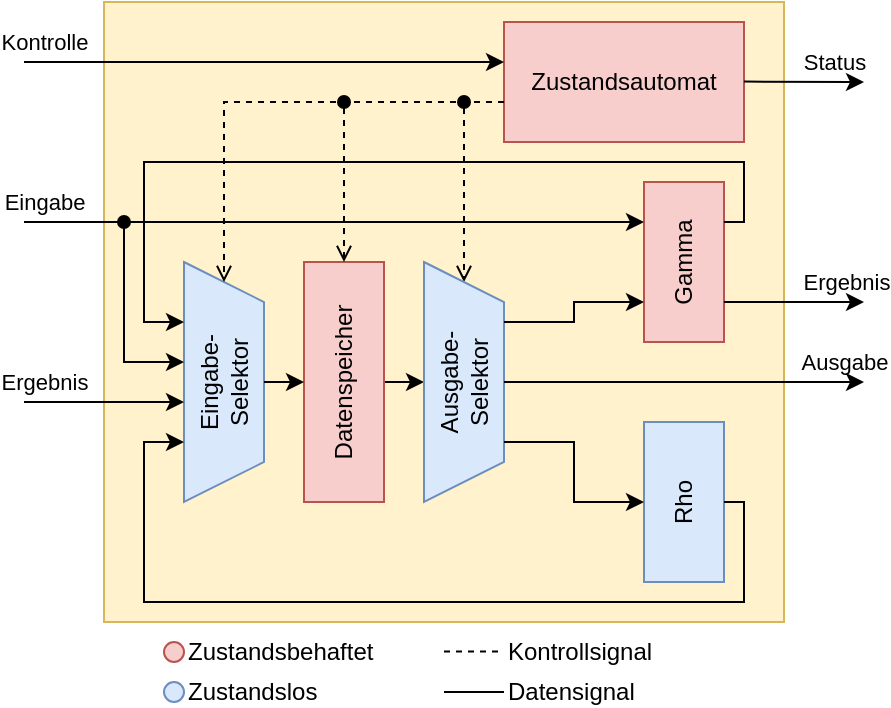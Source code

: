 <mxfile version="21.7.4" type="device">
  <diagram name="Page-1" id="16e2658f-23c8-b752-8be9-c03fbebb8bbe">
    <mxGraphModel dx="1161" dy="664" grid="1" gridSize="10" guides="1" tooltips="1" connect="1" arrows="1" fold="1" page="1" pageScale="1" pageWidth="1100" pageHeight="850" background="none" math="0" shadow="0">
      <root>
        <mxCell id="0" />
        <mxCell id="1" parent="0" />
        <mxCell id="vBubRpKqPmv8FWI-1EZi-72" value="" style="rounded=0;whiteSpace=wrap;html=1;fillColor=#fff2cc;strokeColor=#d6b656;" parent="1" vertex="1">
          <mxGeometry x="250" y="120" width="340" height="310" as="geometry" />
        </mxCell>
        <mxCell id="vBubRpKqPmv8FWI-1EZi-27" value="" style="endArrow=classic;html=1;rounded=0;" parent="1" source="vBubRpKqPmv8FWI-1EZi-22" target="vBubRpKqPmv8FWI-1EZi-24" edge="1">
          <mxGeometry width="50" height="50" relative="1" as="geometry">
            <mxPoint x="230" y="350" as="sourcePoint" />
            <mxPoint x="280" y="300" as="targetPoint" />
          </mxGeometry>
        </mxCell>
        <mxCell id="vBubRpKqPmv8FWI-1EZi-29" value="" style="endArrow=open;html=1;rounded=0;dashed=1;endFill=0;startArrow=oval;startFill=1;" parent="1" target="vBubRpKqPmv8FWI-1EZi-24" edge="1">
          <mxGeometry width="50" height="50" relative="1" as="geometry">
            <mxPoint x="430" y="170" as="sourcePoint" />
            <mxPoint x="290" y="190" as="targetPoint" />
            <Array as="points">
              <mxPoint x="430" y="220" />
            </Array>
          </mxGeometry>
        </mxCell>
        <mxCell id="vBubRpKqPmv8FWI-1EZi-37" value="" style="group" parent="1" vertex="1" connectable="0">
          <mxGeometry x="350" y="250" width="40" height="120" as="geometry" />
        </mxCell>
        <mxCell id="vBubRpKqPmv8FWI-1EZi-22" value="" style="rounded=0;whiteSpace=wrap;html=1;fillColor=#f8cecc;strokeColor=#b85450;" parent="vBubRpKqPmv8FWI-1EZi-37" vertex="1">
          <mxGeometry width="40" height="120" as="geometry" />
        </mxCell>
        <mxCell id="vBubRpKqPmv8FWI-1EZi-23" value="&lt;div&gt;Datenspeicher&lt;/div&gt;" style="text;html=1;strokeColor=none;fillColor=none;align=center;verticalAlign=middle;whiteSpace=wrap;rounded=0;rotation=-90;" parent="vBubRpKqPmv8FWI-1EZi-37" vertex="1">
          <mxGeometry x="-10" y="45" width="60" height="30" as="geometry" />
        </mxCell>
        <mxCell id="vBubRpKqPmv8FWI-1EZi-38" value="" style="group" parent="1" vertex="1" connectable="0">
          <mxGeometry x="410" y="250" width="40" height="120" as="geometry" />
        </mxCell>
        <mxCell id="vBubRpKqPmv8FWI-1EZi-24" value="" style="shape=trapezoid;perimeter=trapezoidPerimeter;whiteSpace=wrap;html=1;fixedSize=1;rotation=90;fillColor=#dae8fc;strokeColor=#6c8ebf;" parent="vBubRpKqPmv8FWI-1EZi-38" vertex="1">
          <mxGeometry x="-40" y="40" width="120" height="40" as="geometry" />
        </mxCell>
        <mxCell id="vBubRpKqPmv8FWI-1EZi-28" value="&lt;div&gt;Ausgabe-Selektor&lt;/div&gt;" style="text;html=1;strokeColor=none;fillColor=none;align=center;verticalAlign=middle;whiteSpace=wrap;rounded=0;rotation=-90;" parent="vBubRpKqPmv8FWI-1EZi-38" vertex="1">
          <mxGeometry x="-10" y="45" width="60" height="30" as="geometry" />
        </mxCell>
        <mxCell id="vBubRpKqPmv8FWI-1EZi-39" value="" style="group;fillColor=#e1d5e7;strokeColor=#9673a6;" parent="1" vertex="1" connectable="0">
          <mxGeometry x="450" y="130" width="120" height="60" as="geometry" />
        </mxCell>
        <mxCell id="vBubRpKqPmv8FWI-1EZi-25" value="" style="rounded=0;whiteSpace=wrap;html=1;fillColor=#f8cecc;strokeColor=#b85450;" parent="vBubRpKqPmv8FWI-1EZi-39" vertex="1">
          <mxGeometry width="120" height="60" as="geometry" />
        </mxCell>
        <mxCell id="vBubRpKqPmv8FWI-1EZi-26" value="Zustandsautomat" style="text;html=1;strokeColor=none;fillColor=none;align=center;verticalAlign=middle;whiteSpace=wrap;rounded=0;" parent="vBubRpKqPmv8FWI-1EZi-39" vertex="1">
          <mxGeometry x="30" y="15" width="60" height="30" as="geometry" />
        </mxCell>
        <mxCell id="vBubRpKqPmv8FWI-1EZi-40" value="" style="group" parent="1" vertex="1" connectable="0">
          <mxGeometry x="290" y="250" width="40" height="120" as="geometry" />
        </mxCell>
        <mxCell id="vBubRpKqPmv8FWI-1EZi-41" value="" style="shape=trapezoid;perimeter=trapezoidPerimeter;whiteSpace=wrap;html=1;fixedSize=1;rotation=90;fillColor=#dae8fc;strokeColor=#6c8ebf;" parent="vBubRpKqPmv8FWI-1EZi-40" vertex="1">
          <mxGeometry x="-40" y="40" width="120" height="40" as="geometry" />
        </mxCell>
        <mxCell id="vBubRpKqPmv8FWI-1EZi-42" value="&lt;div&gt;Eingabe-&lt;/div&gt;&lt;div&gt;Selektor&lt;/div&gt;" style="text;html=1;strokeColor=none;fillColor=none;align=center;verticalAlign=middle;whiteSpace=wrap;rounded=0;rotation=-90;" parent="vBubRpKqPmv8FWI-1EZi-40" vertex="1">
          <mxGeometry x="-10" y="45" width="60" height="30" as="geometry" />
        </mxCell>
        <mxCell id="vBubRpKqPmv8FWI-1EZi-43" style="edgeStyle=orthogonalEdgeStyle;rounded=0;orthogonalLoop=1;jettySize=auto;html=1;exitX=0.5;exitY=0;exitDx=0;exitDy=0;entryX=0;entryY=0.5;entryDx=0;entryDy=0;" parent="1" source="vBubRpKqPmv8FWI-1EZi-41" target="vBubRpKqPmv8FWI-1EZi-22" edge="1">
          <mxGeometry relative="1" as="geometry" />
        </mxCell>
        <mxCell id="vBubRpKqPmv8FWI-1EZi-46" value="" style="group;fillColor=#f8cecc;strokeColor=#b85450;" parent="1" vertex="1" connectable="0">
          <mxGeometry x="520" y="210" width="40" height="80" as="geometry" />
        </mxCell>
        <mxCell id="vBubRpKqPmv8FWI-1EZi-44" value="" style="rounded=0;whiteSpace=wrap;html=1;fillColor=#f8cecc;strokeColor=#b85450;" parent="vBubRpKqPmv8FWI-1EZi-46" vertex="1">
          <mxGeometry width="40" height="80" as="geometry" />
        </mxCell>
        <mxCell id="vBubRpKqPmv8FWI-1EZi-45" value="&lt;div&gt;Gamma&lt;/div&gt;" style="text;html=1;strokeColor=none;fillColor=none;align=center;verticalAlign=middle;whiteSpace=wrap;rounded=0;rotation=-90;" parent="vBubRpKqPmv8FWI-1EZi-46" vertex="1">
          <mxGeometry x="-10" y="25" width="60" height="30" as="geometry" />
        </mxCell>
        <mxCell id="vBubRpKqPmv8FWI-1EZi-47" value="" style="group;" parent="1" vertex="1" connectable="0">
          <mxGeometry x="520" y="330" width="40" height="80" as="geometry" />
        </mxCell>
        <mxCell id="vBubRpKqPmv8FWI-1EZi-48" value="" style="rounded=0;whiteSpace=wrap;html=1;fillColor=#dae8fc;strokeColor=#6c8ebf;" parent="vBubRpKqPmv8FWI-1EZi-47" vertex="1">
          <mxGeometry width="40" height="80" as="geometry" />
        </mxCell>
        <mxCell id="vBubRpKqPmv8FWI-1EZi-49" value="&lt;div&gt;Rho&lt;/div&gt;" style="text;html=1;strokeColor=none;fillColor=none;align=center;verticalAlign=middle;whiteSpace=wrap;rounded=0;rotation=-90;" parent="vBubRpKqPmv8FWI-1EZi-47" vertex="1">
          <mxGeometry x="-10" y="25" width="60" height="30" as="geometry" />
        </mxCell>
        <mxCell id="vBubRpKqPmv8FWI-1EZi-50" style="edgeStyle=orthogonalEdgeStyle;rounded=0;orthogonalLoop=1;jettySize=auto;html=1;exitX=0.25;exitY=0;exitDx=0;exitDy=0;entryX=0;entryY=0.75;entryDx=0;entryDy=0;" parent="1" source="vBubRpKqPmv8FWI-1EZi-24" target="vBubRpKqPmv8FWI-1EZi-44" edge="1">
          <mxGeometry relative="1" as="geometry" />
        </mxCell>
        <mxCell id="vBubRpKqPmv8FWI-1EZi-51" style="edgeStyle=orthogonalEdgeStyle;rounded=0;orthogonalLoop=1;jettySize=auto;html=1;exitX=0.75;exitY=0;exitDx=0;exitDy=0;entryX=0;entryY=0.5;entryDx=0;entryDy=0;" parent="1" source="vBubRpKqPmv8FWI-1EZi-24" target="vBubRpKqPmv8FWI-1EZi-48" edge="1">
          <mxGeometry relative="1" as="geometry" />
        </mxCell>
        <mxCell id="vBubRpKqPmv8FWI-1EZi-55" style="edgeStyle=orthogonalEdgeStyle;rounded=0;orthogonalLoop=1;jettySize=auto;html=1;exitX=1;exitY=0.5;exitDx=0;exitDy=0;entryX=0.75;entryY=1;entryDx=0;entryDy=0;" parent="1" source="vBubRpKqPmv8FWI-1EZi-48" target="vBubRpKqPmv8FWI-1EZi-41" edge="1">
          <mxGeometry relative="1" as="geometry">
            <mxPoint x="260" y="450" as="targetPoint" />
            <Array as="points">
              <mxPoint x="570" y="370" />
              <mxPoint x="570" y="420" />
              <mxPoint x="270" y="420" />
              <mxPoint x="270" y="340" />
            </Array>
          </mxGeometry>
        </mxCell>
        <mxCell id="vBubRpKqPmv8FWI-1EZi-56" style="edgeStyle=orthogonalEdgeStyle;rounded=0;orthogonalLoop=1;jettySize=auto;html=1;exitX=1;exitY=0.25;exitDx=0;exitDy=0;entryX=0.25;entryY=1;entryDx=0;entryDy=0;" parent="1" source="vBubRpKqPmv8FWI-1EZi-44" target="vBubRpKqPmv8FWI-1EZi-41" edge="1">
          <mxGeometry relative="1" as="geometry">
            <Array as="points">
              <mxPoint x="570" y="230" />
              <mxPoint x="570" y="200" />
              <mxPoint x="270" y="200" />
              <mxPoint x="270" y="280" />
            </Array>
          </mxGeometry>
        </mxCell>
        <mxCell id="vBubRpKqPmv8FWI-1EZi-64" value="" style="endArrow=open;html=1;rounded=0;dashed=1;entryX=0.5;entryY=0;entryDx=0;entryDy=0;endFill=0;startArrow=oval;startFill=1;" parent="1" target="vBubRpKqPmv8FWI-1EZi-22" edge="1">
          <mxGeometry width="50" height="50" relative="1" as="geometry">
            <mxPoint x="370" y="170" as="sourcePoint" />
            <mxPoint x="540" y="120" as="targetPoint" />
          </mxGeometry>
        </mxCell>
        <mxCell id="vBubRpKqPmv8FWI-1EZi-68" value="" style="endArrow=classic;html=1;rounded=0;entryX=0;entryY=0.25;entryDx=0;entryDy=0;startArrow=none;startFill=0;" parent="1" target="vBubRpKqPmv8FWI-1EZi-44" edge="1">
          <mxGeometry width="50" height="50" relative="1" as="geometry">
            <mxPoint x="210" y="230" as="sourcePoint" />
            <mxPoint x="220" y="250" as="targetPoint" />
            <Array as="points">
              <mxPoint x="260" y="230" />
            </Array>
          </mxGeometry>
        </mxCell>
        <mxCell id="vBubRpKqPmv8FWI-1EZi-75" value="Eingabe" style="edgeLabel;html=1;align=center;verticalAlign=middle;resizable=0;points=[];labelBackgroundColor=none;" parent="vBubRpKqPmv8FWI-1EZi-68" vertex="1" connectable="0">
          <mxGeometry x="-0.967" y="-1" relative="1" as="geometry">
            <mxPoint x="5" y="-11" as="offset" />
          </mxGeometry>
        </mxCell>
        <mxCell id="vBubRpKqPmv8FWI-1EZi-69" value="" style="endArrow=classic;html=1;rounded=0;" parent="1" edge="1">
          <mxGeometry width="50" height="50" relative="1" as="geometry">
            <mxPoint x="210" y="320" as="sourcePoint" />
            <mxPoint x="290" y="320" as="targetPoint" />
          </mxGeometry>
        </mxCell>
        <mxCell id="vBubRpKqPmv8FWI-1EZi-74" value="Ergebnis" style="edgeLabel;html=1;align=center;verticalAlign=middle;resizable=0;points=[];labelBackgroundColor=none;" parent="vBubRpKqPmv8FWI-1EZi-69" vertex="1" connectable="0">
          <mxGeometry x="-0.68" y="-1" relative="1" as="geometry">
            <mxPoint x="-3" y="-11" as="offset" />
          </mxGeometry>
        </mxCell>
        <mxCell id="vBubRpKqPmv8FWI-1EZi-70" value="" style="endArrow=classic;html=1;rounded=0;endFill=1;" parent="1" edge="1">
          <mxGeometry width="50" height="50" relative="1" as="geometry">
            <mxPoint x="210" y="150" as="sourcePoint" />
            <mxPoint x="450" y="150" as="targetPoint" />
          </mxGeometry>
        </mxCell>
        <mxCell id="vBubRpKqPmv8FWI-1EZi-73" value="Kontrolle" style="edgeLabel;html=1;align=center;verticalAlign=middle;resizable=0;points=[];labelBackgroundColor=none;" parent="vBubRpKqPmv8FWI-1EZi-70" vertex="1" connectable="0">
          <mxGeometry x="-0.938" relative="1" as="geometry">
            <mxPoint x="2" y="-10" as="offset" />
          </mxGeometry>
        </mxCell>
        <mxCell id="vBubRpKqPmv8FWI-1EZi-76" value="" style="endArrow=classic;html=1;rounded=0;" parent="1" edge="1">
          <mxGeometry width="50" height="50" relative="1" as="geometry">
            <mxPoint x="450" y="310" as="sourcePoint" />
            <mxPoint x="630" y="310" as="targetPoint" />
          </mxGeometry>
        </mxCell>
        <mxCell id="vBubRpKqPmv8FWI-1EZi-78" value="Ausgabe" style="edgeLabel;html=1;align=center;verticalAlign=middle;resizable=0;points=[];labelBackgroundColor=none;" parent="vBubRpKqPmv8FWI-1EZi-76" vertex="1" connectable="0">
          <mxGeometry x="0.808" y="1" relative="1" as="geometry">
            <mxPoint x="7" y="-9" as="offset" />
          </mxGeometry>
        </mxCell>
        <mxCell id="vBubRpKqPmv8FWI-1EZi-77" value="" style="endArrow=classic;html=1;rounded=0;exitX=1;exitY=0.75;exitDx=0;exitDy=0;" parent="1" source="vBubRpKqPmv8FWI-1EZi-44" edge="1">
          <mxGeometry width="50" height="50" relative="1" as="geometry">
            <mxPoint x="650" y="260" as="sourcePoint" />
            <mxPoint x="630" y="270" as="targetPoint" />
          </mxGeometry>
        </mxCell>
        <mxCell id="vBubRpKqPmv8FWI-1EZi-79" value="Ergebnis" style="edgeLabel;html=1;align=center;verticalAlign=middle;resizable=0;points=[];labelBackgroundColor=none;" parent="vBubRpKqPmv8FWI-1EZi-77" vertex="1" connectable="0">
          <mxGeometry x="0.61" y="-1" relative="1" as="geometry">
            <mxPoint x="4" y="-11" as="offset" />
          </mxGeometry>
        </mxCell>
        <mxCell id="vBubRpKqPmv8FWI-1EZi-80" value="" style="endArrow=classic;html=1;rounded=0;startArrow=oval;startFill=1;" parent="1" edge="1">
          <mxGeometry width="50" height="50" relative="1" as="geometry">
            <mxPoint x="260" y="230" as="sourcePoint" />
            <mxPoint x="290" y="300" as="targetPoint" />
            <Array as="points">
              <mxPoint x="260" y="300" />
            </Array>
          </mxGeometry>
        </mxCell>
        <mxCell id="vBubRpKqPmv8FWI-1EZi-61" value="" style="endArrow=open;html=1;rounded=0;dashed=1;entryX=0;entryY=0.5;entryDx=0;entryDy=0;endFill=0;" parent="1" edge="1">
          <mxGeometry width="50" height="50" relative="1" as="geometry">
            <mxPoint x="450" y="170" as="sourcePoint" />
            <mxPoint x="310" y="260" as="targetPoint" />
            <Array as="points">
              <mxPoint x="310" y="170" />
            </Array>
          </mxGeometry>
        </mxCell>
        <mxCell id="v4HbRzlEs8X0XFVdXd1I-1" value="" style="endArrow=classic;html=1;rounded=0;exitX=1;exitY=0.75;exitDx=0;exitDy=0;" parent="1" edge="1">
          <mxGeometry width="50" height="50" relative="1" as="geometry">
            <mxPoint x="570" y="159.8" as="sourcePoint" />
            <mxPoint x="630" y="160" as="targetPoint" />
          </mxGeometry>
        </mxCell>
        <mxCell id="v4HbRzlEs8X0XFVdXd1I-2" value="Status" style="edgeLabel;html=1;align=center;verticalAlign=middle;resizable=0;points=[];labelBackgroundColor=none;" parent="v4HbRzlEs8X0XFVdXd1I-1" vertex="1" connectable="0">
          <mxGeometry x="0.61" y="-1" relative="1" as="geometry">
            <mxPoint x="-4" y="-11" as="offset" />
          </mxGeometry>
        </mxCell>
        <mxCell id="qJIccYhp9s4rsMdxG4CJ-12" value="" style="ellipse;whiteSpace=wrap;html=1;aspect=fixed;fillColor=#f8cecc;strokeColor=#b85450;" vertex="1" parent="1">
          <mxGeometry x="280" y="440.0" width="10" height="10" as="geometry" />
        </mxCell>
        <mxCell id="qJIccYhp9s4rsMdxG4CJ-13" value="Zustandsbehaftet" style="text;html=1;strokeColor=none;fillColor=none;align=left;verticalAlign=middle;whiteSpace=wrap;rounded=0;" vertex="1" parent="1">
          <mxGeometry x="290" y="440.0" width="130" height="10" as="geometry" />
        </mxCell>
        <mxCell id="qJIccYhp9s4rsMdxG4CJ-14" value="" style="ellipse;whiteSpace=wrap;html=1;aspect=fixed;fillColor=#dae8fc;strokeColor=#6c8ebf;" vertex="1" parent="1">
          <mxGeometry x="280" y="460.0" width="10" height="10" as="geometry" />
        </mxCell>
        <mxCell id="qJIccYhp9s4rsMdxG4CJ-15" value="Zustandslos" style="text;html=1;strokeColor=none;fillColor=none;align=left;verticalAlign=middle;whiteSpace=wrap;rounded=0;" vertex="1" parent="1">
          <mxGeometry x="290" y="460.0" width="130" height="10" as="geometry" />
        </mxCell>
        <mxCell id="qJIccYhp9s4rsMdxG4CJ-16" value="" style="endArrow=none;dashed=1;html=1;rounded=0;" edge="1" parent="1">
          <mxGeometry width="50" height="50" relative="1" as="geometry">
            <mxPoint x="420" y="444.76" as="sourcePoint" />
            <mxPoint x="450" y="444.76" as="targetPoint" />
          </mxGeometry>
        </mxCell>
        <mxCell id="qJIccYhp9s4rsMdxG4CJ-17" value="Kontrollsignal" style="text;html=1;strokeColor=none;fillColor=none;align=left;verticalAlign=middle;whiteSpace=wrap;rounded=0;" vertex="1" parent="1">
          <mxGeometry x="450" y="440.0" width="130" height="10" as="geometry" />
        </mxCell>
        <mxCell id="qJIccYhp9s4rsMdxG4CJ-18" value="" style="endArrow=none;html=1;rounded=0;" edge="1" parent="1">
          <mxGeometry width="50" height="50" relative="1" as="geometry">
            <mxPoint x="420" y="464.94" as="sourcePoint" />
            <mxPoint x="450" y="464.94" as="targetPoint" />
          </mxGeometry>
        </mxCell>
        <mxCell id="qJIccYhp9s4rsMdxG4CJ-19" value="Datensignal" style="text;html=1;strokeColor=none;fillColor=none;align=left;verticalAlign=middle;whiteSpace=wrap;rounded=0;" vertex="1" parent="1">
          <mxGeometry x="450" y="460.0" width="130" height="10" as="geometry" />
        </mxCell>
      </root>
    </mxGraphModel>
  </diagram>
</mxfile>
